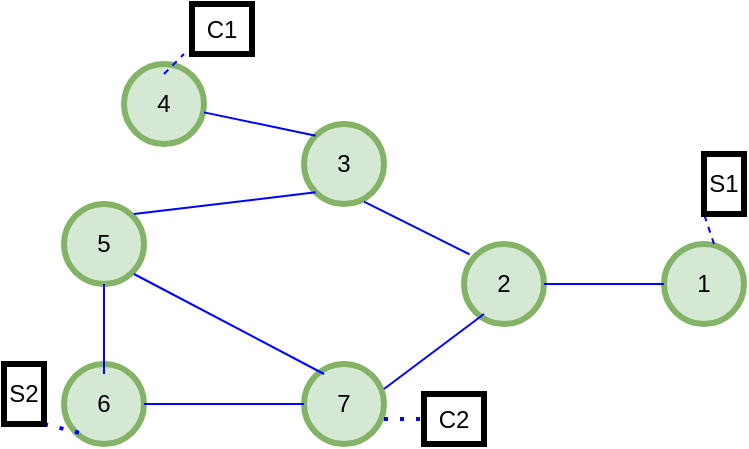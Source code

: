 <mxfile version="20.7.2" type="device"><diagram id="QvgVz9IL13OSXxXutBT5" name="Página-1"><mxGraphModel dx="548" dy="345" grid="1" gridSize="10" guides="1" tooltips="1" connect="1" arrows="1" fold="1" page="1" pageScale="1" pageWidth="827" pageHeight="1169" math="0" shadow="0"><root><mxCell id="0"/><mxCell id="1" parent="0"/><mxCell id="MuDWqrS8LhrZ-GGZ3ISy-1" value="" style="shape=ellipse;html=1;fillColor=#d5e8d4;strokeWidth=3;verticalLabelPosition=bottom;verticalAlignment=top;perimeter=ellipsePerimeter;strokeColor=#82b366;" vertex="1" parent="1"><mxGeometry x="620" y="180" width="40" height="40" as="geometry"/></mxCell><mxCell id="MuDWqrS8LhrZ-GGZ3ISy-2" value="" style="shape=ellipse;html=1;fillColor=#d5e8d4;strokeWidth=3;verticalLabelPosition=bottom;verticalAlignment=top;perimeter=ellipsePerimeter;strokeColor=#82b366;" vertex="1" parent="1"><mxGeometry x="520" y="180" width="40" height="40" as="geometry"/></mxCell><mxCell id="MuDWqrS8LhrZ-GGZ3ISy-3" value="" style="shape=ellipse;html=1;fillColor=#d5e8d4;strokeWidth=3;verticalLabelPosition=bottom;verticalAlignment=top;perimeter=ellipsePerimeter;strokeColor=#82b366;" vertex="1" parent="1"><mxGeometry x="440" y="120" width="40" height="40" as="geometry"/></mxCell><mxCell id="MuDWqrS8LhrZ-GGZ3ISy-4" value="" style="shape=ellipse;html=1;fillColor=#d5e8d4;strokeWidth=3;verticalLabelPosition=bottom;verticalAlignment=top;perimeter=ellipsePerimeter;strokeColor=#82b366;" vertex="1" parent="1"><mxGeometry x="440" y="240" width="40" height="40" as="geometry"/></mxCell><mxCell id="MuDWqrS8LhrZ-GGZ3ISy-5" value="" style="shape=ellipse;html=1;fillColor=#d5e8d4;strokeWidth=3;verticalLabelPosition=bottom;verticalAlignment=top;perimeter=ellipsePerimeter;strokeColor=#82b366;" vertex="1" parent="1"><mxGeometry x="350" y="90" width="40" height="40" as="geometry"/></mxCell><mxCell id="MuDWqrS8LhrZ-GGZ3ISy-6" value="" style="shape=ellipse;html=1;fillColor=#d5e8d4;strokeWidth=3;verticalLabelPosition=bottom;verticalAlignment=top;perimeter=ellipsePerimeter;strokeColor=#82b366;" vertex="1" parent="1"><mxGeometry x="320" y="160" width="40" height="40" as="geometry"/></mxCell><mxCell id="MuDWqrS8LhrZ-GGZ3ISy-7" value="" style="shape=ellipse;html=1;fillColor=#d5e8d4;strokeWidth=3;verticalLabelPosition=bottom;verticalAlignment=top;perimeter=ellipsePerimeter;strokeColor=#82b366;" vertex="1" parent="1"><mxGeometry x="320" y="240" width="40" height="40" as="geometry"/></mxCell><mxCell id="MuDWqrS8LhrZ-GGZ3ISy-8" value="1" style="text;html=1;strokeColor=none;fillColor=none;align=center;verticalAlign=middle;whiteSpace=wrap;rounded=0;strokeWidth=3;" vertex="1" parent="1"><mxGeometry x="620" y="185" width="40" height="30" as="geometry"/></mxCell><mxCell id="MuDWqrS8LhrZ-GGZ3ISy-9" value="2" style="text;html=1;strokeColor=none;fillColor=none;align=center;verticalAlign=middle;whiteSpace=wrap;rounded=0;strokeWidth=3;" vertex="1" parent="1"><mxGeometry x="520" y="185" width="40" height="30" as="geometry"/></mxCell><mxCell id="MuDWqrS8LhrZ-GGZ3ISy-10" value="3" style="text;html=1;strokeColor=none;fillColor=none;align=center;verticalAlign=middle;whiteSpace=wrap;rounded=0;strokeWidth=3;" vertex="1" parent="1"><mxGeometry x="430" y="125" width="60" height="30" as="geometry"/></mxCell><mxCell id="MuDWqrS8LhrZ-GGZ3ISy-11" value="7" style="text;html=1;strokeColor=none;fillColor=none;align=center;verticalAlign=middle;whiteSpace=wrap;rounded=0;strokeWidth=3;" vertex="1" parent="1"><mxGeometry x="440" y="245" width="40" height="30" as="geometry"/></mxCell><mxCell id="MuDWqrS8LhrZ-GGZ3ISy-12" value="4" style="text;html=1;strokeColor=none;fillColor=none;align=center;verticalAlign=middle;whiteSpace=wrap;rounded=0;strokeWidth=3;" vertex="1" parent="1"><mxGeometry x="350" y="95" width="40" height="30" as="geometry"/></mxCell><mxCell id="MuDWqrS8LhrZ-GGZ3ISy-13" value="5" style="text;html=1;strokeColor=none;fillColor=none;align=center;verticalAlign=middle;whiteSpace=wrap;rounded=0;strokeWidth=3;" vertex="1" parent="1"><mxGeometry x="310" y="165" width="60" height="30" as="geometry"/></mxCell><mxCell id="MuDWqrS8LhrZ-GGZ3ISy-14" value="6" style="text;html=1;strokeColor=none;fillColor=none;align=center;verticalAlign=middle;whiteSpace=wrap;rounded=0;strokeWidth=3;" vertex="1" parent="1"><mxGeometry x="320" y="245" width="40" height="30" as="geometry"/></mxCell><mxCell id="MuDWqrS8LhrZ-GGZ3ISy-15" value="" style="endArrow=none;html=1;rounded=0;strokeColor=#0000FF;" edge="1" parent="1" source="MuDWqrS8LhrZ-GGZ3ISy-14" target="MuDWqrS8LhrZ-GGZ3ISy-11"><mxGeometry width="50" height="50" relative="1" as="geometry"><mxPoint x="420" y="240" as="sourcePoint"/><mxPoint x="470" y="190" as="targetPoint"/></mxGeometry></mxCell><mxCell id="MuDWqrS8LhrZ-GGZ3ISy-17" value="" style="endArrow=none;html=1;rounded=0;strokeColor=#0000FF;exitX=0.75;exitY=1;exitDx=0;exitDy=0;entryX=0.25;entryY=0;entryDx=0;entryDy=0;" edge="1" parent="1" source="MuDWqrS8LhrZ-GGZ3ISy-13" target="MuDWqrS8LhrZ-GGZ3ISy-11"><mxGeometry width="50" height="50" relative="1" as="geometry"><mxPoint x="350.0" y="220" as="sourcePoint"/><mxPoint x="430" y="220" as="targetPoint"/></mxGeometry></mxCell><mxCell id="MuDWqrS8LhrZ-GGZ3ISy-18" value="" style="endArrow=none;html=1;rounded=0;strokeColor=#0000FF;exitX=0.5;exitY=1;exitDx=0;exitDy=0;entryX=0.5;entryY=0;entryDx=0;entryDy=0;" edge="1" parent="1" source="MuDWqrS8LhrZ-GGZ3ISy-6" target="MuDWqrS8LhrZ-GGZ3ISy-14"><mxGeometry width="50" height="50" relative="1" as="geometry"><mxPoint x="380.0" y="280" as="sourcePoint"/><mxPoint x="460" y="280" as="targetPoint"/></mxGeometry></mxCell><mxCell id="MuDWqrS8LhrZ-GGZ3ISy-19" value="" style="endArrow=none;html=1;rounded=0;strokeColor=#0000FF;exitX=1;exitY=0.25;exitDx=0;exitDy=0;entryX=0.25;entryY=1;entryDx=0;entryDy=0;" edge="1" parent="1" source="MuDWqrS8LhrZ-GGZ3ISy-11" target="MuDWqrS8LhrZ-GGZ3ISy-9"><mxGeometry width="50" height="50" relative="1" as="geometry"><mxPoint x="390.0" y="290" as="sourcePoint"/><mxPoint x="470" y="290" as="targetPoint"/></mxGeometry></mxCell><mxCell id="MuDWqrS8LhrZ-GGZ3ISy-20" value="" style="endArrow=none;html=1;rounded=0;strokeColor=#0000FF;exitX=1;exitY=0.5;exitDx=0;exitDy=0;" edge="1" parent="1" source="MuDWqrS8LhrZ-GGZ3ISy-9" target="MuDWqrS8LhrZ-GGZ3ISy-8"><mxGeometry width="50" height="50" relative="1" as="geometry"><mxPoint x="400.0" y="300" as="sourcePoint"/><mxPoint x="480" y="300" as="targetPoint"/></mxGeometry></mxCell><mxCell id="MuDWqrS8LhrZ-GGZ3ISy-21" value="" style="endArrow=none;html=1;rounded=0;strokeColor=#0000FF;entryX=0.07;entryY=0.007;entryDx=0;entryDy=0;entryPerimeter=0;exitX=0.75;exitY=0.97;exitDx=0;exitDy=0;exitPerimeter=0;" edge="1" parent="1" source="MuDWqrS8LhrZ-GGZ3ISy-3" target="MuDWqrS8LhrZ-GGZ3ISy-9"><mxGeometry width="50" height="50" relative="1" as="geometry"><mxPoint x="440.0" y="179.6" as="sourcePoint"/><mxPoint x="520" y="179.6" as="targetPoint"/></mxGeometry></mxCell><mxCell id="MuDWqrS8LhrZ-GGZ3ISy-22" value="" style="endArrow=none;html=1;rounded=0;strokeColor=#0000FF;entryX=0;entryY=0;entryDx=0;entryDy=0;" edge="1" parent="1" source="MuDWqrS8LhrZ-GGZ3ISy-12" target="MuDWqrS8LhrZ-GGZ3ISy-3"><mxGeometry width="50" height="50" relative="1" as="geometry"><mxPoint x="410.0" y="95" as="sourcePoint"/><mxPoint x="490" y="95" as="targetPoint"/></mxGeometry></mxCell><mxCell id="MuDWqrS8LhrZ-GGZ3ISy-23" value="" style="endArrow=none;html=1;rounded=0;strokeColor=#0000FF;exitX=0.75;exitY=0;exitDx=0;exitDy=0;entryX=0;entryY=1;entryDx=0;entryDy=0;" edge="1" parent="1" source="MuDWqrS8LhrZ-GGZ3ISy-13" target="MuDWqrS8LhrZ-GGZ3ISy-3"><mxGeometry width="50" height="50" relative="1" as="geometry"><mxPoint x="430.0" y="330" as="sourcePoint"/><mxPoint x="510" y="330" as="targetPoint"/></mxGeometry></mxCell><mxCell id="MuDWqrS8LhrZ-GGZ3ISy-28" value="" style="endArrow=none;dashed=1;html=1;rounded=0;strokeColor=#0000FF;exitX=0.5;exitY=0;exitDx=0;exitDy=0;" edge="1" parent="1" source="MuDWqrS8LhrZ-GGZ3ISy-12"><mxGeometry width="50" height="50" relative="1" as="geometry"><mxPoint x="430" y="230" as="sourcePoint"/><mxPoint x="380" y="85" as="targetPoint"/></mxGeometry></mxCell><mxCell id="MuDWqrS8LhrZ-GGZ3ISy-29" value="" style="endArrow=none;dashed=1;html=1;dashPattern=1 3;strokeWidth=2;rounded=0;strokeColor=#0000FF;" edge="1" parent="1"><mxGeometry width="50" height="50" relative="1" as="geometry"><mxPoint x="310" y="270" as="sourcePoint"/><mxPoint x="330" y="275" as="targetPoint"/></mxGeometry></mxCell><mxCell id="MuDWqrS8LhrZ-GGZ3ISy-31" value="" style="endArrow=none;dashed=1;html=1;rounded=0;strokeColor=#0000FF;entryX=0;entryY=1;entryDx=0;entryDy=0;" edge="1" parent="1" target="MuDWqrS8LhrZ-GGZ3ISy-33"><mxGeometry width="50" height="50" relative="1" as="geometry"><mxPoint x="645" y="180" as="sourcePoint"/><mxPoint x="640.84" y="165.18" as="targetPoint"/></mxGeometry></mxCell><mxCell id="MuDWqrS8LhrZ-GGZ3ISy-33" value="S1" style="rounded=0;whiteSpace=wrap;html=1;strokeWidth=3;" vertex="1" parent="1"><mxGeometry x="640" y="135" width="20" height="30" as="geometry"/></mxCell><mxCell id="MuDWqrS8LhrZ-GGZ3ISy-34" value="S2" style="rounded=0;whiteSpace=wrap;html=1;strokeWidth=3;" vertex="1" parent="1"><mxGeometry x="290" y="240" width="20" height="30" as="geometry"/></mxCell><mxCell id="MuDWqrS8LhrZ-GGZ3ISy-35" value="C1" style="rounded=0;whiteSpace=wrap;html=1;strokeWidth=3;" vertex="1" parent="1"><mxGeometry x="384" y="60" width="30" height="25" as="geometry"/></mxCell><mxCell id="MuDWqrS8LhrZ-GGZ3ISy-36" value="C2" style="rounded=0;whiteSpace=wrap;html=1;strokeWidth=3;" vertex="1" parent="1"><mxGeometry x="500" y="255" width="30" height="25" as="geometry"/></mxCell><mxCell id="MuDWqrS8LhrZ-GGZ3ISy-37" value="" style="endArrow=none;dashed=1;html=1;dashPattern=1 3;strokeWidth=2;rounded=0;strokeColor=#0000FF;exitX=1;exitY=0.75;exitDx=0;exitDy=0;entryX=0;entryY=0.5;entryDx=0;entryDy=0;" edge="1" parent="1" source="MuDWqrS8LhrZ-GGZ3ISy-11" target="MuDWqrS8LhrZ-GGZ3ISy-36"><mxGeometry width="50" height="50" relative="1" as="geometry"><mxPoint x="450" y="200" as="sourcePoint"/><mxPoint x="500" y="150" as="targetPoint"/></mxGeometry></mxCell></root></mxGraphModel></diagram></mxfile>